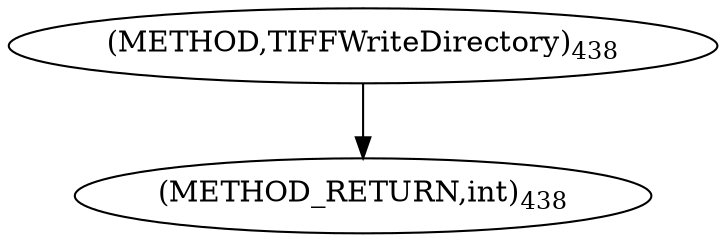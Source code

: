 digraph "TIFFWriteDirectory" {  
"8829" [label = <(METHOD,TIFFWriteDirectory)<SUB>438</SUB>> ]
"8831" [label = <(METHOD_RETURN,int)<SUB>438</SUB>> ]
  "8829" -> "8831" 
}
